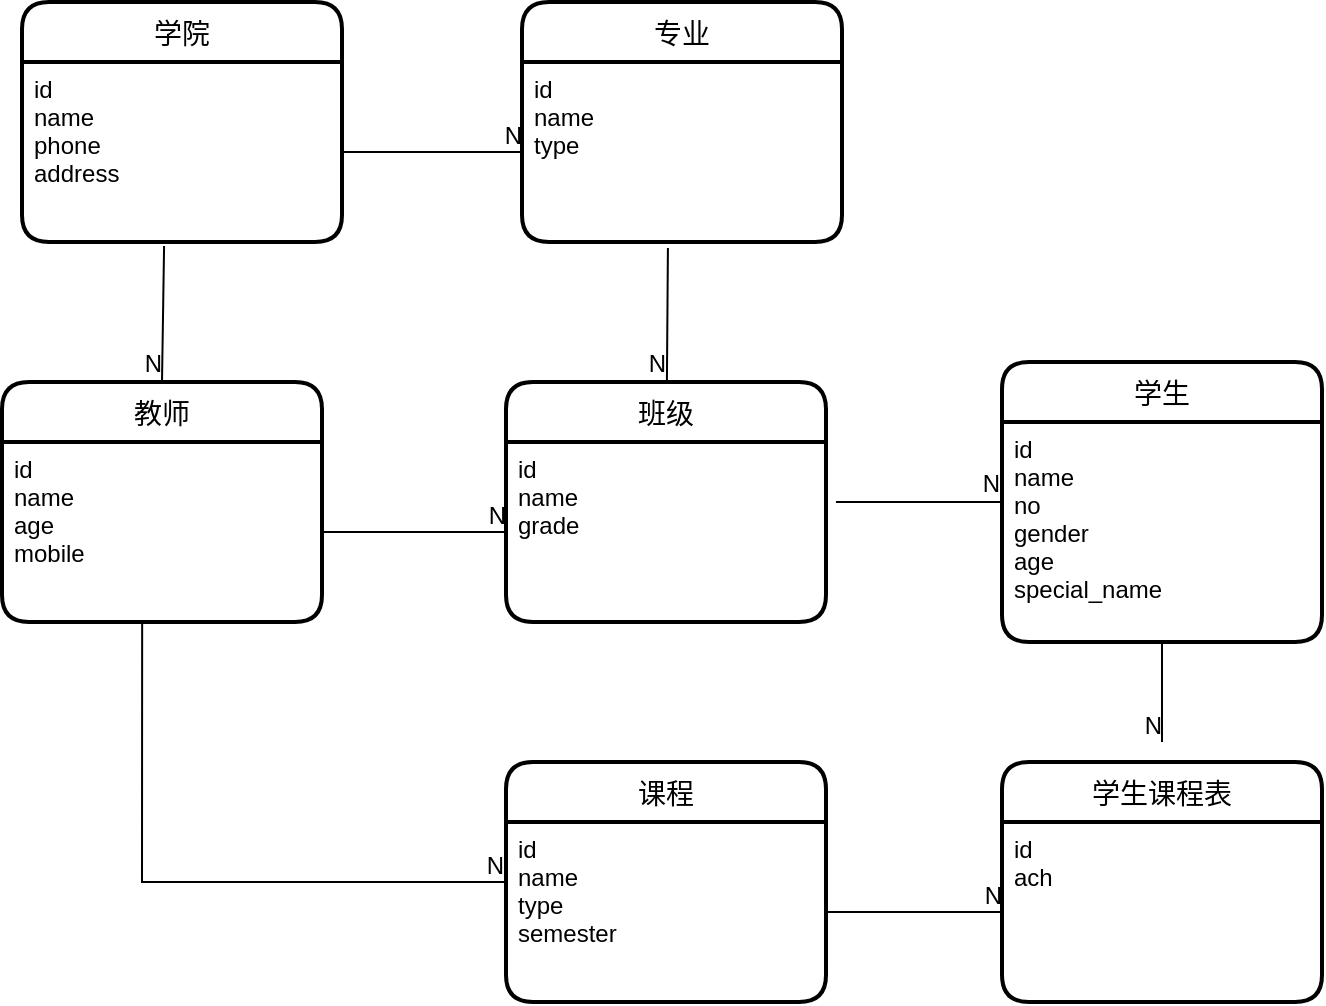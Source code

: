 <mxfile version="16.5.1" type="device"><diagram id="R2lEEEUBdFMjLlhIrx00" name="Page-1"><mxGraphModel dx="868" dy="563" grid="1" gridSize="10" guides="1" tooltips="1" connect="1" arrows="1" fold="1" page="1" pageScale="1" pageWidth="850" pageHeight="1100" math="0" shadow="0" extFonts="Permanent Marker^https://fonts.googleapis.com/css?family=Permanent+Marker"><root><mxCell id="0"/><mxCell id="1" parent="0"/><mxCell id="rfpoABxl1nUVZCSxlb12-1" value="学院" style="swimlane;childLayout=stackLayout;horizontal=1;startSize=30;horizontalStack=0;rounded=1;fontSize=14;fontStyle=0;strokeWidth=2;resizeParent=0;resizeLast=1;shadow=0;dashed=0;align=center;" vertex="1" parent="1"><mxGeometry x="100" y="150" width="160" height="120" as="geometry"/></mxCell><mxCell id="rfpoABxl1nUVZCSxlb12-2" value="id&#10;name&#10;phone&#10;address" style="align=left;strokeColor=none;fillColor=none;spacingLeft=4;fontSize=12;verticalAlign=top;resizable=0;rotatable=0;part=1;" vertex="1" parent="rfpoABxl1nUVZCSxlb12-1"><mxGeometry y="30" width="160" height="90" as="geometry"/></mxCell><mxCell id="rfpoABxl1nUVZCSxlb12-3" style="edgeStyle=orthogonalEdgeStyle;rounded=0;orthogonalLoop=1;jettySize=auto;html=1;exitX=0.5;exitY=1;exitDx=0;exitDy=0;" edge="1" parent="rfpoABxl1nUVZCSxlb12-1" source="rfpoABxl1nUVZCSxlb12-2" target="rfpoABxl1nUVZCSxlb12-2"><mxGeometry relative="1" as="geometry"/></mxCell><mxCell id="rfpoABxl1nUVZCSxlb12-4" value="专业" style="swimlane;childLayout=stackLayout;horizontal=1;startSize=30;horizontalStack=0;rounded=1;fontSize=14;fontStyle=0;strokeWidth=2;resizeParent=0;resizeLast=1;shadow=0;dashed=0;align=center;" vertex="1" parent="1"><mxGeometry x="350" y="150" width="160" height="120" as="geometry"/></mxCell><mxCell id="rfpoABxl1nUVZCSxlb12-5" value="id&#10;name&#10;type&#10;" style="align=left;strokeColor=none;fillColor=none;spacingLeft=4;fontSize=12;verticalAlign=top;resizable=0;rotatable=0;part=1;" vertex="1" parent="rfpoABxl1nUVZCSxlb12-4"><mxGeometry y="30" width="160" height="90" as="geometry"/></mxCell><mxCell id="rfpoABxl1nUVZCSxlb12-20" value="" style="endArrow=none;html=1;rounded=0;exitX=1;exitY=0.5;exitDx=0;exitDy=0;entryX=0;entryY=0.5;entryDx=0;entryDy=0;" edge="1" parent="1" source="rfpoABxl1nUVZCSxlb12-2" target="rfpoABxl1nUVZCSxlb12-5"><mxGeometry relative="1" as="geometry"><mxPoint x="220" y="380" as="sourcePoint"/><mxPoint x="380" y="380" as="targetPoint"/></mxGeometry></mxCell><mxCell id="rfpoABxl1nUVZCSxlb12-21" value="N" style="resizable=0;html=1;align=right;verticalAlign=bottom;" connectable="0" vertex="1" parent="rfpoABxl1nUVZCSxlb12-20"><mxGeometry x="1" relative="1" as="geometry"/></mxCell><mxCell id="rfpoABxl1nUVZCSxlb12-24" value="班级" style="swimlane;childLayout=stackLayout;horizontal=1;startSize=30;horizontalStack=0;rounded=1;fontSize=14;fontStyle=0;strokeWidth=2;resizeParent=0;resizeLast=1;shadow=0;dashed=0;align=center;" vertex="1" parent="1"><mxGeometry x="342" y="340" width="160" height="120" as="geometry"/></mxCell><mxCell id="rfpoABxl1nUVZCSxlb12-25" value="id&#10;name&#10;grade" style="align=left;strokeColor=none;fillColor=none;spacingLeft=4;fontSize=12;verticalAlign=top;resizable=0;rotatable=0;part=1;" vertex="1" parent="rfpoABxl1nUVZCSxlb12-24"><mxGeometry y="30" width="160" height="90" as="geometry"/></mxCell><mxCell id="rfpoABxl1nUVZCSxlb12-27" value="" style="endArrow=none;html=1;rounded=0;exitX=0.456;exitY=1.033;exitDx=0;exitDy=0;exitPerimeter=0;" edge="1" parent="1" source="rfpoABxl1nUVZCSxlb12-5" target="rfpoABxl1nUVZCSxlb12-24"><mxGeometry relative="1" as="geometry"><mxPoint x="610" y="260" as="sourcePoint"/><mxPoint x="770" y="260" as="targetPoint"/></mxGeometry></mxCell><mxCell id="rfpoABxl1nUVZCSxlb12-28" value="N" style="resizable=0;html=1;align=right;verticalAlign=bottom;" connectable="0" vertex="1" parent="rfpoABxl1nUVZCSxlb12-27"><mxGeometry x="1" relative="1" as="geometry"/></mxCell><mxCell id="rfpoABxl1nUVZCSxlb12-29" value="学生" style="swimlane;childLayout=stackLayout;horizontal=1;startSize=30;horizontalStack=0;rounded=1;fontSize=14;fontStyle=0;strokeWidth=2;resizeParent=0;resizeLast=1;shadow=0;dashed=0;align=center;" vertex="1" parent="1"><mxGeometry x="590" y="330" width="160" height="140" as="geometry"/></mxCell><mxCell id="rfpoABxl1nUVZCSxlb12-30" value="id&#10;name&#10;no&#10;gender&#10;age&#10;special_name" style="align=left;strokeColor=none;fillColor=none;spacingLeft=4;fontSize=12;verticalAlign=top;resizable=0;rotatable=0;part=1;" vertex="1" parent="rfpoABxl1nUVZCSxlb12-29"><mxGeometry y="30" width="160" height="110" as="geometry"/></mxCell><mxCell id="rfpoABxl1nUVZCSxlb12-31" value="" style="endArrow=none;html=1;rounded=0;entryX=0;entryY=0.5;entryDx=0;entryDy=0;exitX=1.031;exitY=0.333;exitDx=0;exitDy=0;exitPerimeter=0;" edge="1" parent="1" source="rfpoABxl1nUVZCSxlb12-25" target="rfpoABxl1nUVZCSxlb12-29"><mxGeometry relative="1" as="geometry"><mxPoint x="580" y="210" as="sourcePoint"/><mxPoint x="740" y="210" as="targetPoint"/></mxGeometry></mxCell><mxCell id="rfpoABxl1nUVZCSxlb12-32" value="N" style="resizable=0;html=1;align=right;verticalAlign=bottom;" connectable="0" vertex="1" parent="rfpoABxl1nUVZCSxlb12-31"><mxGeometry x="1" relative="1" as="geometry"/></mxCell><mxCell id="rfpoABxl1nUVZCSxlb12-33" value="教师" style="swimlane;childLayout=stackLayout;horizontal=1;startSize=30;horizontalStack=0;rounded=1;fontSize=14;fontStyle=0;strokeWidth=2;resizeParent=0;resizeLast=1;shadow=0;dashed=0;align=center;" vertex="1" parent="1"><mxGeometry x="90" y="340" width="160" height="120" as="geometry"/></mxCell><mxCell id="rfpoABxl1nUVZCSxlb12-34" value="id&#10;name&#10;age&#10;mobile" style="align=left;strokeColor=none;fillColor=none;spacingLeft=4;fontSize=12;verticalAlign=top;resizable=0;rotatable=0;part=1;" vertex="1" parent="rfpoABxl1nUVZCSxlb12-33"><mxGeometry y="30" width="160" height="90" as="geometry"/></mxCell><mxCell id="rfpoABxl1nUVZCSxlb12-35" value="" style="endArrow=none;html=1;rounded=0;exitX=0.444;exitY=1.022;exitDx=0;exitDy=0;exitPerimeter=0;entryX=0.5;entryY=0;entryDx=0;entryDy=0;" edge="1" parent="1" source="rfpoABxl1nUVZCSxlb12-2" target="rfpoABxl1nUVZCSxlb12-33"><mxGeometry relative="1" as="geometry"><mxPoint x="150" y="290" as="sourcePoint"/><mxPoint x="310" y="290" as="targetPoint"/></mxGeometry></mxCell><mxCell id="rfpoABxl1nUVZCSxlb12-36" value="N" style="resizable=0;html=1;align=right;verticalAlign=bottom;" connectable="0" vertex="1" parent="rfpoABxl1nUVZCSxlb12-35"><mxGeometry x="1" relative="1" as="geometry"/></mxCell><mxCell id="rfpoABxl1nUVZCSxlb12-37" value="课程" style="swimlane;childLayout=stackLayout;horizontal=1;startSize=30;horizontalStack=0;rounded=1;fontSize=14;fontStyle=0;strokeWidth=2;resizeParent=0;resizeLast=1;shadow=0;dashed=0;align=center;" vertex="1" parent="1"><mxGeometry x="342" y="530" width="160" height="120" as="geometry"/></mxCell><mxCell id="rfpoABxl1nUVZCSxlb12-38" value="id&#10;name&#10;type&#10;semester" style="align=left;strokeColor=none;fillColor=none;spacingLeft=4;fontSize=12;verticalAlign=top;resizable=0;rotatable=0;part=1;" vertex="1" parent="rfpoABxl1nUVZCSxlb12-37"><mxGeometry y="30" width="160" height="90" as="geometry"/></mxCell><mxCell id="rfpoABxl1nUVZCSxlb12-39" value="" style="endArrow=none;html=1;rounded=0;exitX=0.438;exitY=1.011;exitDx=0;exitDy=0;exitPerimeter=0;entryX=0;entryY=0.5;entryDx=0;entryDy=0;" edge="1" parent="1" source="rfpoABxl1nUVZCSxlb12-34" target="rfpoABxl1nUVZCSxlb12-37"><mxGeometry relative="1" as="geometry"><mxPoint x="140" y="490" as="sourcePoint"/><mxPoint x="300" y="490" as="targetPoint"/><Array as="points"><mxPoint x="160" y="590"/></Array></mxGeometry></mxCell><mxCell id="rfpoABxl1nUVZCSxlb12-40" value="N" style="resizable=0;html=1;align=right;verticalAlign=bottom;" connectable="0" vertex="1" parent="rfpoABxl1nUVZCSxlb12-39"><mxGeometry x="1" relative="1" as="geometry"/></mxCell><mxCell id="rfpoABxl1nUVZCSxlb12-44" value="学生课程表" style="swimlane;childLayout=stackLayout;horizontal=1;startSize=30;horizontalStack=0;rounded=1;fontSize=14;fontStyle=0;strokeWidth=2;resizeParent=0;resizeLast=1;shadow=0;dashed=0;align=center;" vertex="1" parent="1"><mxGeometry x="590" y="530" width="160" height="120" as="geometry"/></mxCell><mxCell id="rfpoABxl1nUVZCSxlb12-45" value="id&#10;ach" style="align=left;strokeColor=none;fillColor=none;spacingLeft=4;fontSize=12;verticalAlign=top;resizable=0;rotatable=0;part=1;" vertex="1" parent="rfpoABxl1nUVZCSxlb12-44"><mxGeometry y="30" width="160" height="90" as="geometry"/></mxCell><mxCell id="rfpoABxl1nUVZCSxlb12-46" value="" style="endArrow=none;html=1;rounded=0;exitX=1;exitY=0.5;exitDx=0;exitDy=0;entryX=0;entryY=0.5;entryDx=0;entryDy=0;" edge="1" parent="1" source="rfpoABxl1nUVZCSxlb12-38" target="rfpoABxl1nUVZCSxlb12-45"><mxGeometry relative="1" as="geometry"><mxPoint x="530" y="660" as="sourcePoint"/><mxPoint x="690" y="660" as="targetPoint"/></mxGeometry></mxCell><mxCell id="rfpoABxl1nUVZCSxlb12-47" value="N" style="resizable=0;html=1;align=right;verticalAlign=bottom;" connectable="0" vertex="1" parent="rfpoABxl1nUVZCSxlb12-46"><mxGeometry x="1" relative="1" as="geometry"/></mxCell><mxCell id="rfpoABxl1nUVZCSxlb12-48" value="" style="endArrow=none;html=1;rounded=0;exitX=0.5;exitY=1;exitDx=0;exitDy=0;" edge="1" parent="1" source="rfpoABxl1nUVZCSxlb12-30"><mxGeometry relative="1" as="geometry"><mxPoint x="740" y="490" as="sourcePoint"/><mxPoint x="670" y="520" as="targetPoint"/></mxGeometry></mxCell><mxCell id="rfpoABxl1nUVZCSxlb12-49" value="N" style="resizable=0;html=1;align=right;verticalAlign=bottom;" connectable="0" vertex="1" parent="rfpoABxl1nUVZCSxlb12-48"><mxGeometry x="1" relative="1" as="geometry"/></mxCell><mxCell id="rfpoABxl1nUVZCSxlb12-51" value="" style="endArrow=none;html=1;rounded=0;exitX=1;exitY=0.5;exitDx=0;exitDy=0;entryX=0;entryY=0.5;entryDx=0;entryDy=0;" edge="1" parent="1" source="rfpoABxl1nUVZCSxlb12-34" target="rfpoABxl1nUVZCSxlb12-25"><mxGeometry relative="1" as="geometry"><mxPoint x="260" y="480" as="sourcePoint"/><mxPoint x="420" y="480" as="targetPoint"/></mxGeometry></mxCell><mxCell id="rfpoABxl1nUVZCSxlb12-52" value="N" style="resizable=0;html=1;align=right;verticalAlign=bottom;" connectable="0" vertex="1" parent="rfpoABxl1nUVZCSxlb12-51"><mxGeometry x="1" relative="1" as="geometry"/></mxCell></root></mxGraphModel></diagram></mxfile>